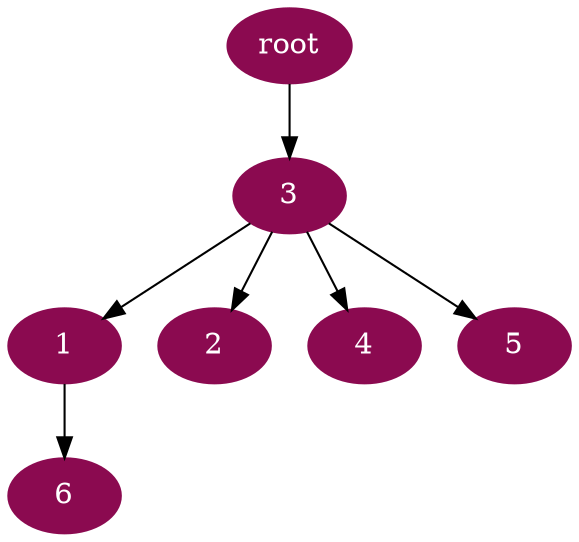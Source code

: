 digraph G {
node [color=deeppink4, style=filled, fontcolor=white];
3 -> 1;
3 -> 2;
"root" -> 3;
3 -> 4;
3 -> 5;
1 -> 6;
}
